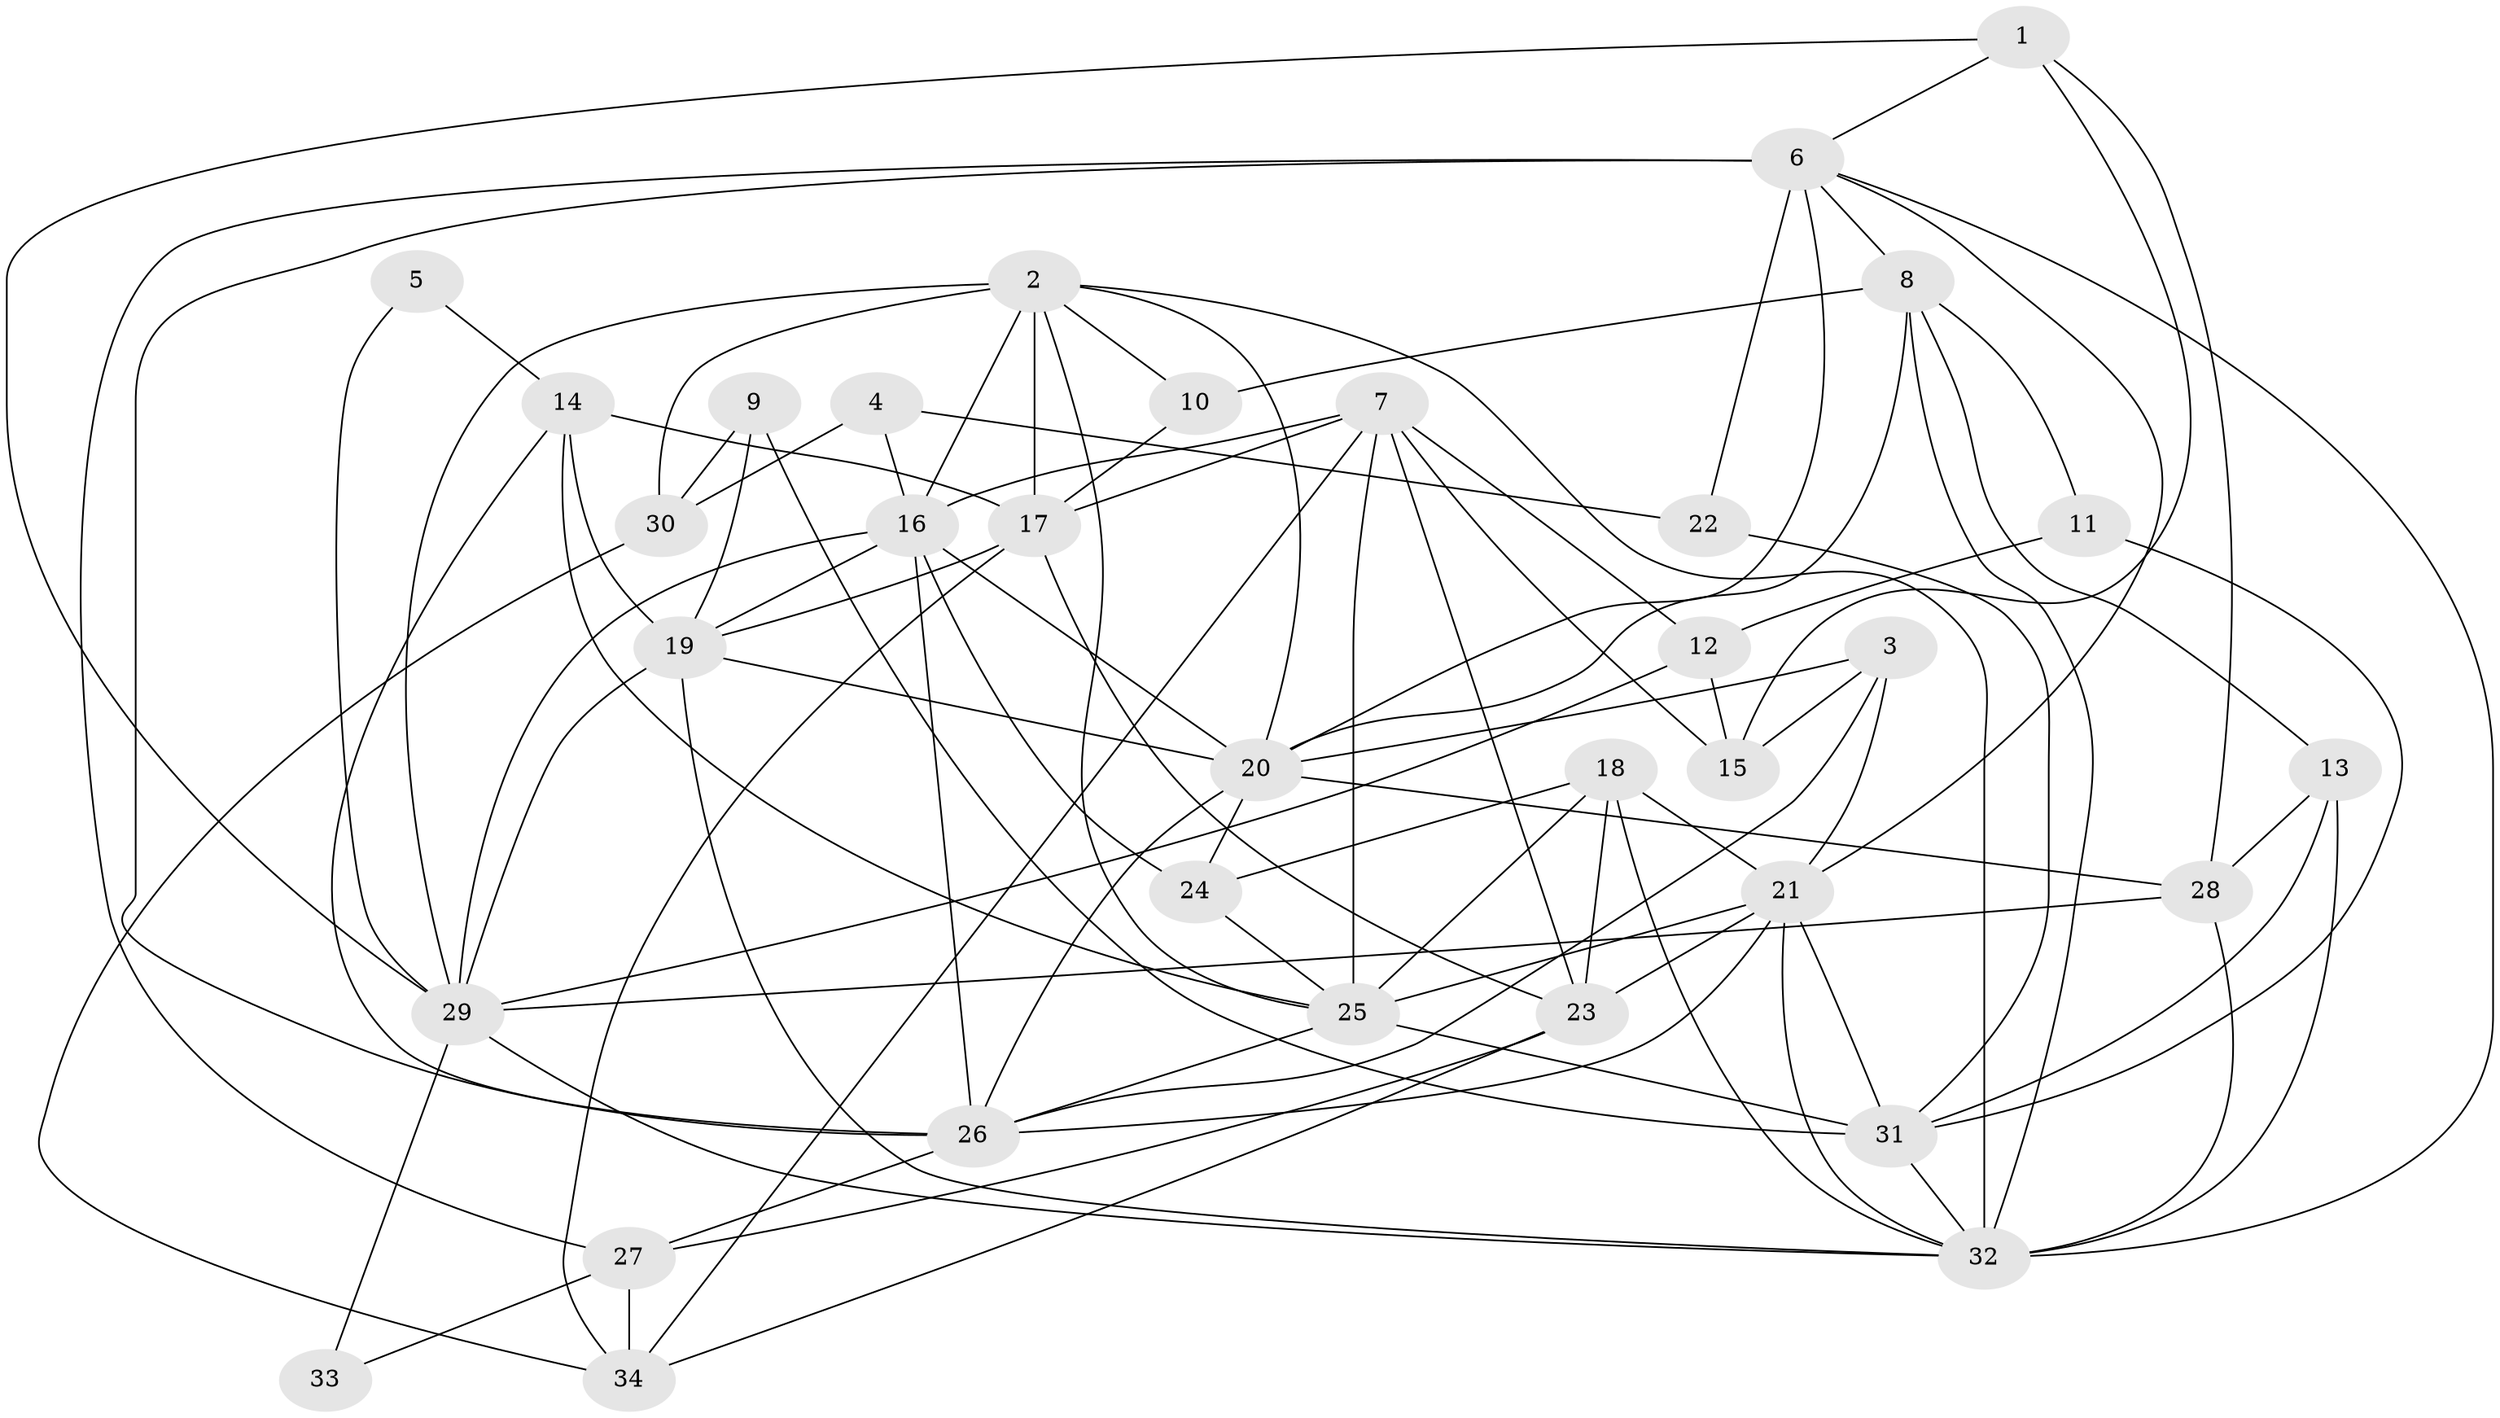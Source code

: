 // original degree distribution, {3: 0.2261904761904762, 5: 0.23809523809523808, 4: 0.30952380952380953, 6: 0.09523809523809523, 2: 0.11904761904761904, 7: 0.011904761904761904}
// Generated by graph-tools (version 1.1) at 2025/37/03/04/25 23:37:00]
// undirected, 34 vertices, 94 edges
graph export_dot {
  node [color=gray90,style=filled];
  1;
  2;
  3;
  4;
  5;
  6;
  7;
  8;
  9;
  10;
  11;
  12;
  13;
  14;
  15;
  16;
  17;
  18;
  19;
  20;
  21;
  22;
  23;
  24;
  25;
  26;
  27;
  28;
  29;
  30;
  31;
  32;
  33;
  34;
  1 -- 6 [weight=1.0];
  1 -- 15 [weight=1.0];
  1 -- 28 [weight=1.0];
  1 -- 29 [weight=1.0];
  2 -- 10 [weight=1.0];
  2 -- 16 [weight=1.0];
  2 -- 17 [weight=2.0];
  2 -- 20 [weight=1.0];
  2 -- 25 [weight=1.0];
  2 -- 29 [weight=1.0];
  2 -- 30 [weight=3.0];
  2 -- 32 [weight=2.0];
  3 -- 15 [weight=1.0];
  3 -- 20 [weight=2.0];
  3 -- 21 [weight=1.0];
  3 -- 26 [weight=1.0];
  4 -- 16 [weight=1.0];
  4 -- 22 [weight=1.0];
  4 -- 30 [weight=1.0];
  5 -- 14 [weight=1.0];
  5 -- 29 [weight=1.0];
  6 -- 8 [weight=1.0];
  6 -- 20 [weight=1.0];
  6 -- 21 [weight=2.0];
  6 -- 22 [weight=2.0];
  6 -- 26 [weight=2.0];
  6 -- 27 [weight=1.0];
  6 -- 32 [weight=1.0];
  7 -- 12 [weight=1.0];
  7 -- 15 [weight=1.0];
  7 -- 16 [weight=1.0];
  7 -- 17 [weight=1.0];
  7 -- 23 [weight=2.0];
  7 -- 25 [weight=2.0];
  7 -- 34 [weight=1.0];
  8 -- 10 [weight=2.0];
  8 -- 11 [weight=1.0];
  8 -- 13 [weight=2.0];
  8 -- 20 [weight=1.0];
  8 -- 32 [weight=1.0];
  9 -- 19 [weight=1.0];
  9 -- 30 [weight=1.0];
  9 -- 31 [weight=1.0];
  10 -- 17 [weight=1.0];
  11 -- 12 [weight=1.0];
  11 -- 31 [weight=1.0];
  12 -- 15 [weight=1.0];
  12 -- 29 [weight=1.0];
  13 -- 28 [weight=1.0];
  13 -- 31 [weight=1.0];
  13 -- 32 [weight=1.0];
  14 -- 17 [weight=1.0];
  14 -- 19 [weight=3.0];
  14 -- 25 [weight=1.0];
  14 -- 26 [weight=1.0];
  16 -- 19 [weight=1.0];
  16 -- 20 [weight=1.0];
  16 -- 24 [weight=1.0];
  16 -- 26 [weight=1.0];
  16 -- 29 [weight=1.0];
  17 -- 19 [weight=3.0];
  17 -- 23 [weight=1.0];
  17 -- 34 [weight=1.0];
  18 -- 21 [weight=2.0];
  18 -- 23 [weight=3.0];
  18 -- 24 [weight=1.0];
  18 -- 25 [weight=1.0];
  18 -- 32 [weight=1.0];
  19 -- 20 [weight=3.0];
  19 -- 29 [weight=1.0];
  19 -- 32 [weight=1.0];
  20 -- 24 [weight=1.0];
  20 -- 26 [weight=1.0];
  20 -- 28 [weight=1.0];
  21 -- 23 [weight=1.0];
  21 -- 25 [weight=1.0];
  21 -- 26 [weight=1.0];
  21 -- 31 [weight=1.0];
  21 -- 32 [weight=1.0];
  22 -- 31 [weight=1.0];
  23 -- 27 [weight=1.0];
  23 -- 34 [weight=1.0];
  24 -- 25 [weight=1.0];
  25 -- 26 [weight=1.0];
  25 -- 31 [weight=1.0];
  26 -- 27 [weight=1.0];
  27 -- 33 [weight=1.0];
  27 -- 34 [weight=1.0];
  28 -- 29 [weight=1.0];
  28 -- 32 [weight=1.0];
  29 -- 32 [weight=1.0];
  29 -- 33 [weight=1.0];
  30 -- 34 [weight=1.0];
  31 -- 32 [weight=1.0];
}
